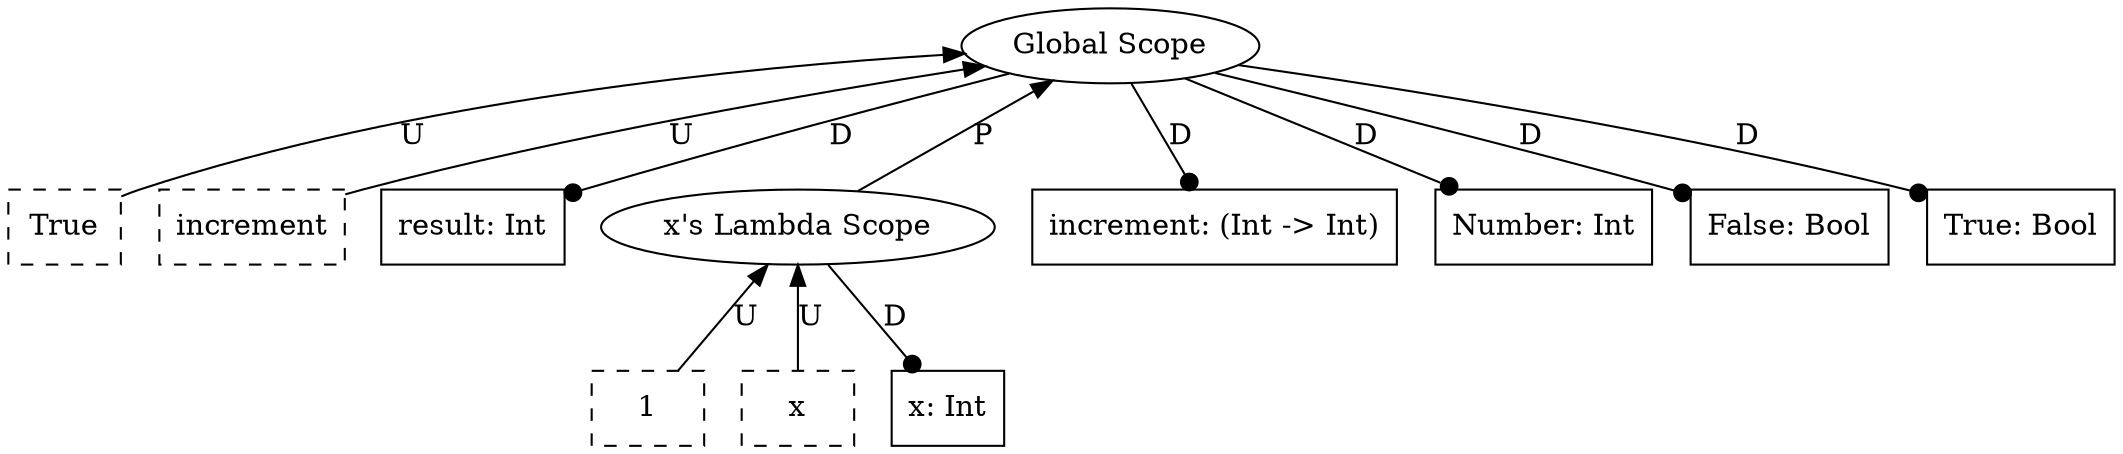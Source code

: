 graph {
    11 [label=True
       ,shape=box
       ,style=dashed];
    10 [label=increment
       ,shape=box
       ,style=dashed];
    9 [label="result: Int"
      ,shape=box];
    8 [label=1
      ,shape=box
      ,style=dashed];
    7 [label=x
      ,shape=box
      ,style=dashed];
    6 [label="x: Int",shape=box];
    5 [label="x's Lambda Scope"
      ,shape=ellipse];
    4 [label="increment: (Int -> Int)"
      ,shape=box];
    3 [label="Number: Int"
      ,shape=box];
    2 [label="False: Bool"
      ,shape=box];
    1 [label="True: Bool"
      ,shape=box];
    0 [label="Global Scope"
      ,shape=ellipse];
    0 -- 11 [label=U,dir=back];
    0 -- 10 [label=U,dir=back];
    0 -- 9 [label=D
           ,dir=forward
           ,arrowhead=dot];
    5 -- 8 [label=U,dir=back];
    5 -- 7 [label=U,dir=back];
    5 -- 6 [label=D
           ,dir=forward
           ,arrowhead=dot];
    0 -- 5 [label=P,dir=back];
    0 -- 4 [label=D
           ,dir=forward
           ,arrowhead=dot];
    0 -- 3 [label=D
           ,dir=forward
           ,arrowhead=dot];
    0 -- 2 [label=D
           ,dir=forward
           ,arrowhead=dot];
    0 -- 1 [label=D
           ,dir=forward
           ,arrowhead=dot];
}
